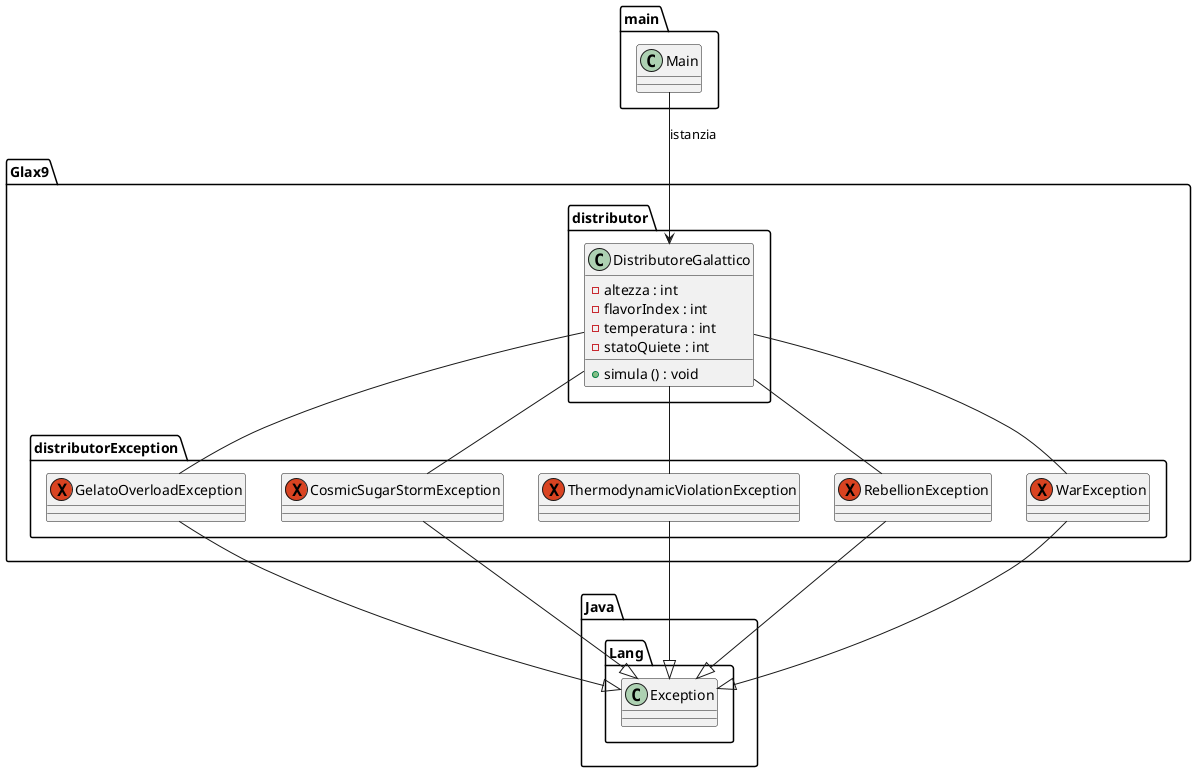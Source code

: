 @startuml


    package Glax9 {
        package distributor {
            class DistributoreGalattico {
                - altezza : int
                - flavorIndex : int
                - temperatura : int
                - statoQuiete : int

                + simula () : void
            }
        }

        package distributorException {
            exception GelatoOverloadException
            exception CosmicSugarStormException
            exception ThermodynamicViolationException
            exception RebellionException
            exception WarException
        }
    }

    package main {
        class Main
    }

    class Java.Lang.Exception {}
    Main --> DistributoreGalattico : istanzia

    DistributoreGalattico -- GelatoOverloadException
    DistributoreGalattico -- CosmicSugarStormException
    DistributoreGalattico -- ThermodynamicViolationException
    DistributoreGalattico -- RebellionException
    DistributoreGalattico -- WarException

    GelatoOverloadException --|> Java.Lang.Exception
    CosmicSugarStormException --|> Java.Lang.Exception
    ThermodynamicViolationException --|> Java.Lang.Exception
    RebellionException --|> Java.Lang.Exception
    WarException --|> Java.Lang.Exception
@enduml
